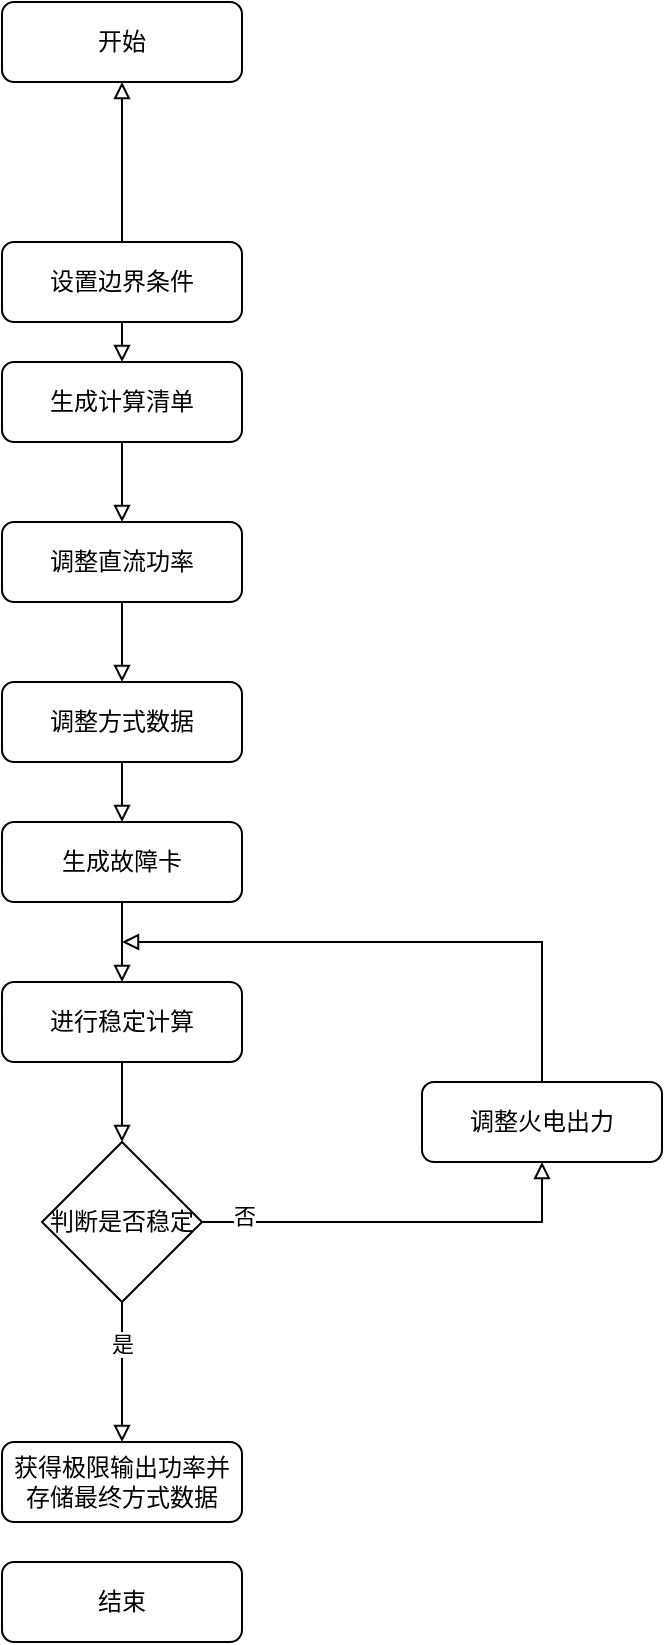 <mxfile version="20.2.8" type="github">
  <diagram id="C5RBs43oDa-KdzZeNtuy" name="Page-1">
    <mxGraphModel dx="1012" dy="1740" grid="1" gridSize="10" guides="1" tooltips="1" connect="1" arrows="1" fold="1" page="1" pageScale="1" pageWidth="827" pageHeight="1169" math="0" shadow="0">
      <root>
        <mxCell id="WIyWlLk6GJQsqaUBKTNV-0" />
        <mxCell id="WIyWlLk6GJQsqaUBKTNV-1" parent="WIyWlLk6GJQsqaUBKTNV-0" />
        <mxCell id="VFSNiqwySA-E4tN4Ruih-13" value="" style="edgeStyle=orthogonalEdgeStyle;rounded=0;orthogonalLoop=1;jettySize=auto;html=1;endArrow=block;endFill=0;" edge="1" parent="WIyWlLk6GJQsqaUBKTNV-1" source="WIyWlLk6GJQsqaUBKTNV-3" target="VFSNiqwySA-E4tN4Ruih-11">
          <mxGeometry relative="1" as="geometry" />
        </mxCell>
        <mxCell id="WIyWlLk6GJQsqaUBKTNV-3" value="生成计算清单" style="rounded=1;whiteSpace=wrap;html=1;fontSize=12;glass=0;strokeWidth=1;shadow=0;" parent="WIyWlLk6GJQsqaUBKTNV-1" vertex="1">
          <mxGeometry x="160" y="80" width="120" height="40" as="geometry" />
        </mxCell>
        <mxCell id="VFSNiqwySA-E4tN4Ruih-6" style="edgeStyle=orthogonalEdgeStyle;rounded=0;orthogonalLoop=1;jettySize=auto;html=1;exitX=0.5;exitY=1;exitDx=0;exitDy=0;entryX=0.5;entryY=0;entryDx=0;entryDy=0;endArrow=block;endFill=0;" edge="1" parent="WIyWlLk6GJQsqaUBKTNV-1" source="VFSNiqwySA-E4tN4Ruih-4" target="WIyWlLk6GJQsqaUBKTNV-3">
          <mxGeometry relative="1" as="geometry" />
        </mxCell>
        <mxCell id="VFSNiqwySA-E4tN4Ruih-77" value="" style="edgeStyle=orthogonalEdgeStyle;rounded=0;orthogonalLoop=1;jettySize=auto;html=1;endArrow=block;endFill=0;" edge="1" parent="WIyWlLk6GJQsqaUBKTNV-1" source="VFSNiqwySA-E4tN4Ruih-4" target="VFSNiqwySA-E4tN4Ruih-76">
          <mxGeometry relative="1" as="geometry" />
        </mxCell>
        <mxCell id="VFSNiqwySA-E4tN4Ruih-4" value="设置边界条件" style="rounded=1;whiteSpace=wrap;html=1;fontSize=12;glass=0;strokeWidth=1;shadow=0;" vertex="1" parent="WIyWlLk6GJQsqaUBKTNV-1">
          <mxGeometry x="160" y="20" width="120" height="40" as="geometry" />
        </mxCell>
        <mxCell id="VFSNiqwySA-E4tN4Ruih-29" value="" style="edgeStyle=orthogonalEdgeStyle;rounded=0;orthogonalLoop=1;jettySize=auto;html=1;endArrow=block;endFill=0;" edge="1" parent="WIyWlLk6GJQsqaUBKTNV-1" source="VFSNiqwySA-E4tN4Ruih-11" target="VFSNiqwySA-E4tN4Ruih-28">
          <mxGeometry relative="1" as="geometry" />
        </mxCell>
        <mxCell id="VFSNiqwySA-E4tN4Ruih-11" value="调整直流功率" style="rounded=1;whiteSpace=wrap;html=1;fontSize=12;glass=0;strokeWidth=1;shadow=0;" vertex="1" parent="WIyWlLk6GJQsqaUBKTNV-1">
          <mxGeometry x="160" y="160" width="120" height="40" as="geometry" />
        </mxCell>
        <mxCell id="VFSNiqwySA-E4tN4Ruih-68" value="" style="edgeStyle=orthogonalEdgeStyle;rounded=0;orthogonalLoop=1;jettySize=auto;html=1;endArrow=block;endFill=0;" edge="1" parent="WIyWlLk6GJQsqaUBKTNV-1" source="VFSNiqwySA-E4tN4Ruih-28" target="VFSNiqwySA-E4tN4Ruih-64">
          <mxGeometry relative="1" as="geometry" />
        </mxCell>
        <mxCell id="VFSNiqwySA-E4tN4Ruih-28" value="调整方式数据" style="rounded=1;whiteSpace=wrap;html=1;fontSize=12;glass=0;strokeWidth=1;shadow=0;" vertex="1" parent="WIyWlLk6GJQsqaUBKTNV-1">
          <mxGeometry x="160" y="240" width="120" height="40" as="geometry" />
        </mxCell>
        <mxCell id="VFSNiqwySA-E4tN4Ruih-43" value="" style="edgeStyle=orthogonalEdgeStyle;rounded=0;orthogonalLoop=1;jettySize=auto;html=1;endArrow=block;endFill=0;entryX=0.5;entryY=1;entryDx=0;entryDy=0;" edge="1" parent="WIyWlLk6GJQsqaUBKTNV-1" source="VFSNiqwySA-E4tN4Ruih-30" target="VFSNiqwySA-E4tN4Ruih-42">
          <mxGeometry relative="1" as="geometry" />
        </mxCell>
        <mxCell id="VFSNiqwySA-E4tN4Ruih-45" value="否" style="edgeLabel;html=1;align=center;verticalAlign=middle;resizable=0;points=[];" vertex="1" connectable="0" parent="VFSNiqwySA-E4tN4Ruih-43">
          <mxGeometry x="-0.793" y="3" relative="1" as="geometry">
            <mxPoint as="offset" />
          </mxGeometry>
        </mxCell>
        <mxCell id="VFSNiqwySA-E4tN4Ruih-46" value="" style="edgeStyle=orthogonalEdgeStyle;rounded=0;orthogonalLoop=1;jettySize=auto;html=1;endArrow=block;endFill=0;entryX=0.5;entryY=0;entryDx=0;entryDy=0;" edge="1" parent="WIyWlLk6GJQsqaUBKTNV-1" source="VFSNiqwySA-E4tN4Ruih-30" target="VFSNiqwySA-E4tN4Ruih-72">
          <mxGeometry relative="1" as="geometry">
            <mxPoint x="220" y="640" as="targetPoint" />
          </mxGeometry>
        </mxCell>
        <mxCell id="VFSNiqwySA-E4tN4Ruih-47" value="是" style="edgeLabel;html=1;align=center;verticalAlign=middle;resizable=0;points=[];" vertex="1" connectable="0" parent="VFSNiqwySA-E4tN4Ruih-46">
          <mxGeometry x="-0.4" relative="1" as="geometry">
            <mxPoint as="offset" />
          </mxGeometry>
        </mxCell>
        <mxCell id="VFSNiqwySA-E4tN4Ruih-30" value="判断是否稳定" style="rhombus;whiteSpace=wrap;html=1;" vertex="1" parent="WIyWlLk6GJQsqaUBKTNV-1">
          <mxGeometry x="180" y="470" width="80" height="80" as="geometry" />
        </mxCell>
        <mxCell id="VFSNiqwySA-E4tN4Ruih-44" style="edgeStyle=orthogonalEdgeStyle;rounded=0;orthogonalLoop=1;jettySize=auto;html=1;endArrow=block;endFill=0;exitX=0.5;exitY=0;exitDx=0;exitDy=0;" edge="1" parent="WIyWlLk6GJQsqaUBKTNV-1" source="VFSNiqwySA-E4tN4Ruih-42">
          <mxGeometry relative="1" as="geometry">
            <mxPoint x="220" y="370" as="targetPoint" />
            <Array as="points">
              <mxPoint x="430" y="370" />
            </Array>
          </mxGeometry>
        </mxCell>
        <mxCell id="VFSNiqwySA-E4tN4Ruih-42" value="调整火电出力" style="rounded=1;whiteSpace=wrap;html=1;fontSize=12;glass=0;strokeWidth=1;shadow=0;" vertex="1" parent="WIyWlLk6GJQsqaUBKTNV-1">
          <mxGeometry x="370" y="440" width="120" height="40" as="geometry" />
        </mxCell>
        <mxCell id="VFSNiqwySA-E4tN4Ruih-71" value="" style="edgeStyle=orthogonalEdgeStyle;rounded=0;orthogonalLoop=1;jettySize=auto;html=1;endArrow=block;endFill=0;" edge="1" parent="WIyWlLk6GJQsqaUBKTNV-1" source="VFSNiqwySA-E4tN4Ruih-64" target="VFSNiqwySA-E4tN4Ruih-69">
          <mxGeometry relative="1" as="geometry" />
        </mxCell>
        <mxCell id="VFSNiqwySA-E4tN4Ruih-64" value="生成故障卡" style="rounded=1;whiteSpace=wrap;html=1;fontSize=12;glass=0;strokeWidth=1;shadow=0;" vertex="1" parent="WIyWlLk6GJQsqaUBKTNV-1">
          <mxGeometry x="160" y="310" width="120" height="40" as="geometry" />
        </mxCell>
        <mxCell id="VFSNiqwySA-E4tN4Ruih-70" value="" style="edgeStyle=orthogonalEdgeStyle;rounded=0;orthogonalLoop=1;jettySize=auto;html=1;endArrow=block;endFill=0;" edge="1" parent="WIyWlLk6GJQsqaUBKTNV-1" source="VFSNiqwySA-E4tN4Ruih-69" target="VFSNiqwySA-E4tN4Ruih-30">
          <mxGeometry relative="1" as="geometry" />
        </mxCell>
        <mxCell id="VFSNiqwySA-E4tN4Ruih-69" value="进行稳定计算" style="rounded=1;whiteSpace=wrap;html=1;fontSize=12;glass=0;strokeWidth=1;shadow=0;" vertex="1" parent="WIyWlLk6GJQsqaUBKTNV-1">
          <mxGeometry x="160" y="390" width="120" height="40" as="geometry" />
        </mxCell>
        <mxCell id="VFSNiqwySA-E4tN4Ruih-72" value="获得极限输出功率并存储最终方式数据" style="rounded=1;whiteSpace=wrap;html=1;fontSize=12;glass=0;strokeWidth=1;shadow=0;" vertex="1" parent="WIyWlLk6GJQsqaUBKTNV-1">
          <mxGeometry x="160" y="620" width="120" height="40" as="geometry" />
        </mxCell>
        <mxCell id="VFSNiqwySA-E4tN4Ruih-75" value="结束" style="rounded=1;whiteSpace=wrap;html=1;fontSize=12;glass=0;strokeWidth=1;shadow=0;" vertex="1" parent="WIyWlLk6GJQsqaUBKTNV-1">
          <mxGeometry x="160" y="680" width="120" height="40" as="geometry" />
        </mxCell>
        <mxCell id="VFSNiqwySA-E4tN4Ruih-76" value="开始" style="rounded=1;whiteSpace=wrap;html=1;fontSize=12;glass=0;strokeWidth=1;shadow=0;" vertex="1" parent="WIyWlLk6GJQsqaUBKTNV-1">
          <mxGeometry x="160" y="-100" width="120" height="40" as="geometry" />
        </mxCell>
      </root>
    </mxGraphModel>
  </diagram>
</mxfile>
